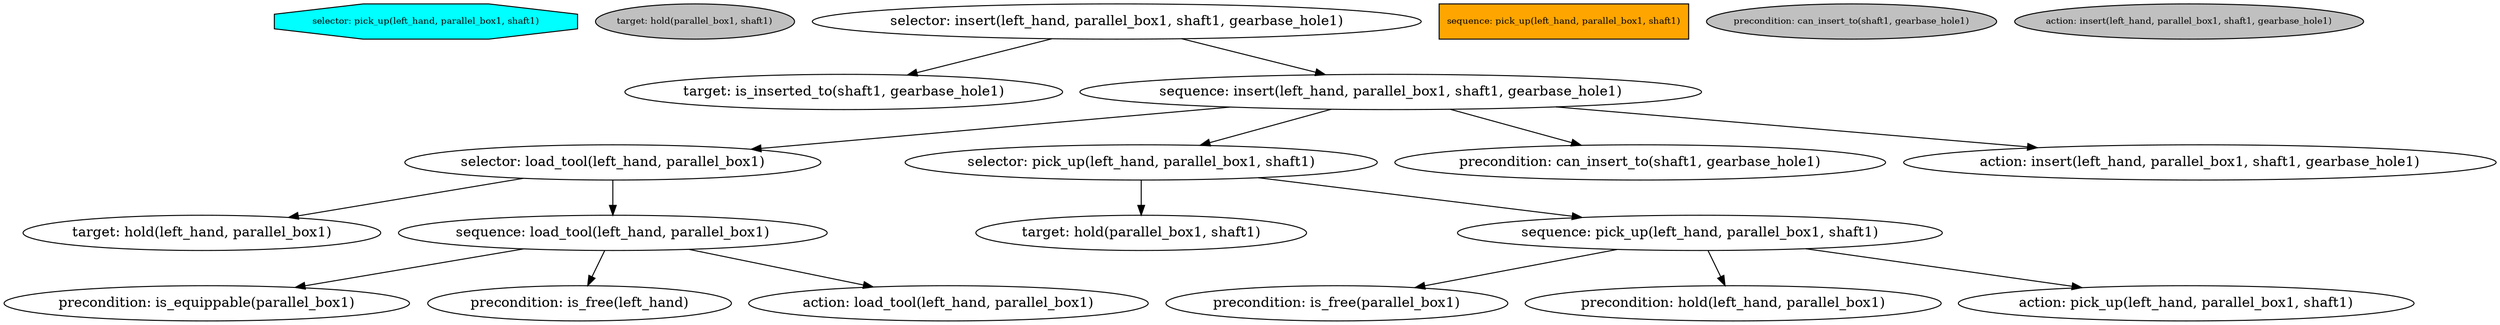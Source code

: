 digraph pastafarianism {
ordering=out;
graph [fontname="times-roman"];
node [fontname="times-roman"];
edge [fontname="times-roman"];
selector [fillcolor=cyan, fontcolor=black, fontsize=9, label="selector: insert(left_hand, parallel_box1, shaft1, gearbase_hole1)", shape=octagon, style=filled];
target [fillcolor=gray, fontcolor=black, fontsize=9, label="target: is_inserted_to(shaft1, gearbase_hole1)", shape=ellipse, style=filled];
"selector: insert(left_hand, parallel_box1, shaft1, gearbase_hole1)" -> "target: is_inserted_to(shaft1, gearbase_hole1)";
sequence [fillcolor=orange, fontcolor=black, fontsize=9, label="sequence: insert(left_hand, parallel_box1, shaft1, gearbase_hole1)", shape=box, style=filled];
"selector: insert(left_hand, parallel_box1, shaft1, gearbase_hole1)" -> "sequence: insert(left_hand, parallel_box1, shaft1, gearbase_hole1)";
selector [fillcolor=cyan, fontcolor=black, fontsize=9, label="selector: load_tool(left_hand, parallel_box1)", shape=octagon, style=filled];
"sequence: insert(left_hand, parallel_box1, shaft1, gearbase_hole1)" -> "selector: load_tool(left_hand, parallel_box1)";
target [fillcolor=gray, fontcolor=black, fontsize=9, label="target: hold(left_hand, parallel_box1)", shape=ellipse, style=filled];
"selector: load_tool(left_hand, parallel_box1)" -> "target: hold(left_hand, parallel_box1)";
sequence [fillcolor=orange, fontcolor=black, fontsize=9, label="sequence: load_tool(left_hand, parallel_box1)", shape=box, style=filled];
"selector: load_tool(left_hand, parallel_box1)" -> "sequence: load_tool(left_hand, parallel_box1)";
precondition [fillcolor=gray, fontcolor=black, fontsize=9, label="precondition: is_equippable(parallel_box1)", shape=ellipse, style=filled];
"sequence: load_tool(left_hand, parallel_box1)" -> "precondition: is_equippable(parallel_box1)";
precondition [fillcolor=gray, fontcolor=black, fontsize=9, label="precondition: is_free(left_hand)", shape=ellipse, style=filled];
"sequence: load_tool(left_hand, parallel_box1)" -> "precondition: is_free(left_hand)";
action [fillcolor=gray, fontcolor=black, fontsize=9, label="action: load_tool(left_hand, parallel_box1)", shape=ellipse, style=filled];
"sequence: load_tool(left_hand, parallel_box1)" -> "action: load_tool(left_hand, parallel_box1)";
selector [fillcolor=cyan, fontcolor=black, fontsize=9, label="selector: pick_up(left_hand, parallel_box1, shaft1)", shape=octagon, style=filled];
"sequence: insert(left_hand, parallel_box1, shaft1, gearbase_hole1)" -> "selector: pick_up(left_hand, parallel_box1, shaft1)";
target [fillcolor=gray, fontcolor=black, fontsize=9, label="target: hold(parallel_box1, shaft1)", shape=ellipse, style=filled];
"selector: pick_up(left_hand, parallel_box1, shaft1)" -> "target: hold(parallel_box1, shaft1)";
sequence [fillcolor=orange, fontcolor=black, fontsize=9, label="sequence: pick_up(left_hand, parallel_box1, shaft1)", shape=box, style=filled];
"selector: pick_up(left_hand, parallel_box1, shaft1)" -> "sequence: pick_up(left_hand, parallel_box1, shaft1)";
precondition [fillcolor=gray, fontcolor=black, fontsize=9, label="precondition: is_free(parallel_box1)", shape=ellipse, style=filled];
"sequence: pick_up(left_hand, parallel_box1, shaft1)" -> "precondition: is_free(parallel_box1)";
precondition [fillcolor=gray, fontcolor=black, fontsize=9, label="precondition: hold(left_hand, parallel_box1)", shape=ellipse, style=filled];
"sequence: pick_up(left_hand, parallel_box1, shaft1)" -> "precondition: hold(left_hand, parallel_box1)";
action [fillcolor=gray, fontcolor=black, fontsize=9, label="action: pick_up(left_hand, parallel_box1, shaft1)", shape=ellipse, style=filled];
"sequence: pick_up(left_hand, parallel_box1, shaft1)" -> "action: pick_up(left_hand, parallel_box1, shaft1)";
precondition [fillcolor=gray, fontcolor=black, fontsize=9, label="precondition: can_insert_to(shaft1, gearbase_hole1)", shape=ellipse, style=filled];
"sequence: insert(left_hand, parallel_box1, shaft1, gearbase_hole1)" -> "precondition: can_insert_to(shaft1, gearbase_hole1)";
action [fillcolor=gray, fontcolor=black, fontsize=9, label="action: insert(left_hand, parallel_box1, shaft1, gearbase_hole1)", shape=ellipse, style=filled];
"sequence: insert(left_hand, parallel_box1, shaft1, gearbase_hole1)" -> "action: insert(left_hand, parallel_box1, shaft1, gearbase_hole1)";
}

